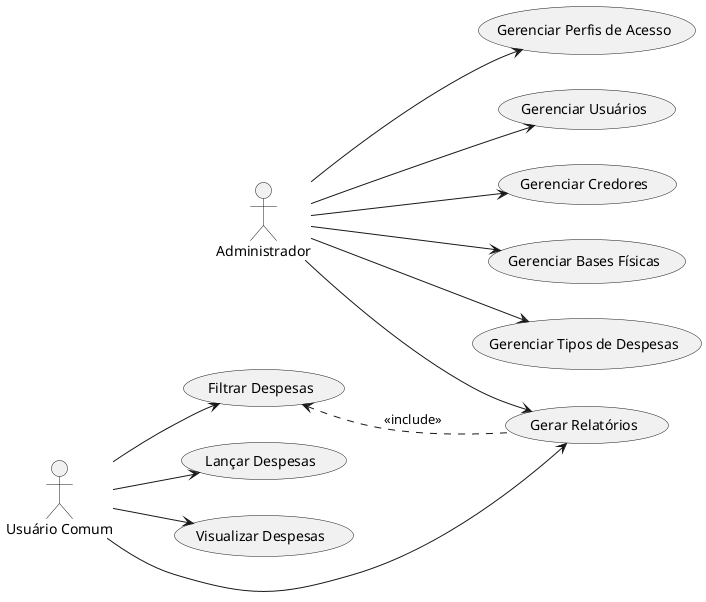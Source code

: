 @startuml Caso de Uso Projeto 1
left to right direction

actor "Administrador" as Admin
actor "Usuário Comum" as User

usecase "Gerenciar Perfis de Acesso" as ManageAccessProfiles
usecase "Gerenciar Usuários" as ManageUsers
usecase "Gerenciar Credores" as ManageCreditors
usecase "Gerenciar Bases Físicas" as ManagePhysicalBases
usecase "Gerenciar Tipos de Despesas" as ManageExpenseTypes
usecase "Lançar Despesas" as AddExpense
usecase "Visualizar Despesas" as ViewExpenses
usecase "Filtrar Despesas" as FilterExpenses
usecase "Gerar Relatórios" as GenerateReports

Admin --> ManageAccessProfiles
Admin --> ManageUsers
Admin --> ManageCreditors
Admin --> ManagePhysicalBases
Admin --> ManageExpenseTypes
Admin --> GenerateReports
User --> AddExpense
User --> ViewExpenses
User --> FilterExpenses
User --> GenerateReports
GenerateReports .up.> FilterExpenses : "<<include>>"

@enduml